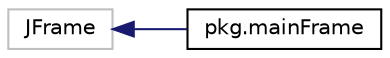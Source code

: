 digraph "그래픽컬한 클래스 계통도"
{
  edge [fontname="Helvetica",fontsize="10",labelfontname="Helvetica",labelfontsize="10"];
  node [fontname="Helvetica",fontsize="10",shape=record];
  rankdir="LR";
  Node1 [label="JFrame",height=0.2,width=0.4,color="grey75", fillcolor="white", style="filled"];
  Node1 -> Node2 [dir="back",color="midnightblue",fontsize="10",style="solid",fontname="Helvetica"];
  Node2 [label="pkg.mainFrame",height=0.2,width=0.4,color="black", fillcolor="white", style="filled",URL="$classpkg_1_1main_frame.html",tooltip="지뢰찾기 게임이 진행되는 데에 있어 중심이 되는 UI 클래스 "];
}
